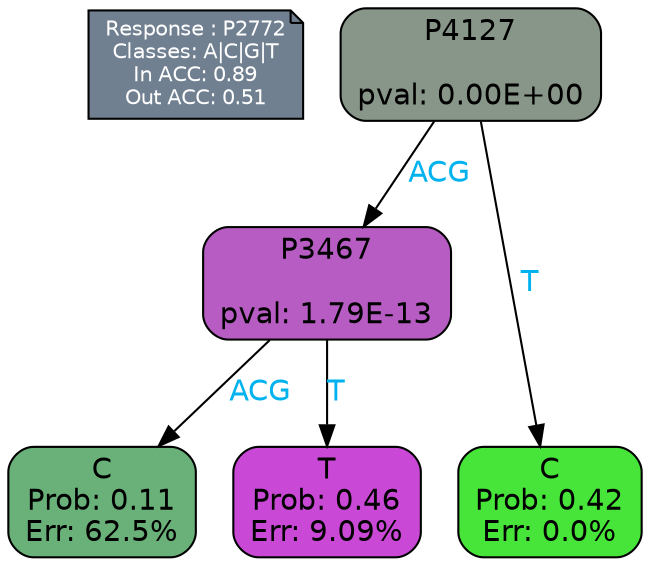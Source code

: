 digraph Tree {
node [shape=box, style="filled, rounded", color="black", fontname=helvetica] ;
graph [ranksep=equally, splines=polylines, bgcolor=transparent, dpi=600] ;
edge [fontname=helvetica] ;
LEGEND [label="Response : P2772
Classes: A|C|G|T
In ACC: 0.89
Out ACC: 0.51
",shape=note,align=left,style=filled,fillcolor="slategray",fontcolor="white",fontsize=10];1 [label="P4127

pval: 0.00E+00", fillcolor="#879688"] ;
2 [label="P3467

pval: 1.79E-13", fillcolor="#b75cc3"] ;
3 [label="C
Prob: 0.11
Err: 62.5%", fillcolor="#69b179"] ;
4 [label="T
Prob: 0.46
Err: 9.09%", fillcolor="#c948d5"] ;
5 [label="C
Prob: 0.42
Err: 0.0%", fillcolor="#47e539"] ;
1 -> 2 [label="ACG",fontcolor=deepskyblue2] ;
1 -> 5 [label="T",fontcolor=deepskyblue2] ;
2 -> 3 [label="ACG",fontcolor=deepskyblue2] ;
2 -> 4 [label="T",fontcolor=deepskyblue2] ;
{rank = same; 3;4;5;}{rank = same; LEGEND;1;}}